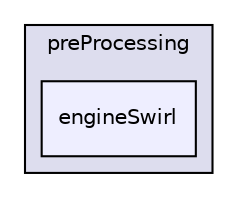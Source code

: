digraph "applications/utilities/preProcessing/engineSwirl" {
  bgcolor=transparent;
  compound=true
  node [ fontsize="10", fontname="Helvetica"];
  edge [ labelfontsize="10", labelfontname="Helvetica"];
  subgraph clusterdir_2cb9088fcfa5d85f3ea0b5a37d6be287 {
    graph [ bgcolor="#ddddee", pencolor="black", label="preProcessing" fontname="Helvetica", fontsize="10", URL="dir_2cb9088fcfa5d85f3ea0b5a37d6be287.html"]
  dir_13172ea0d4d26378874af07e1692ae3d [shape=box, label="engineSwirl", style="filled", fillcolor="#eeeeff", pencolor="black", URL="dir_13172ea0d4d26378874af07e1692ae3d.html"];
  }
}
